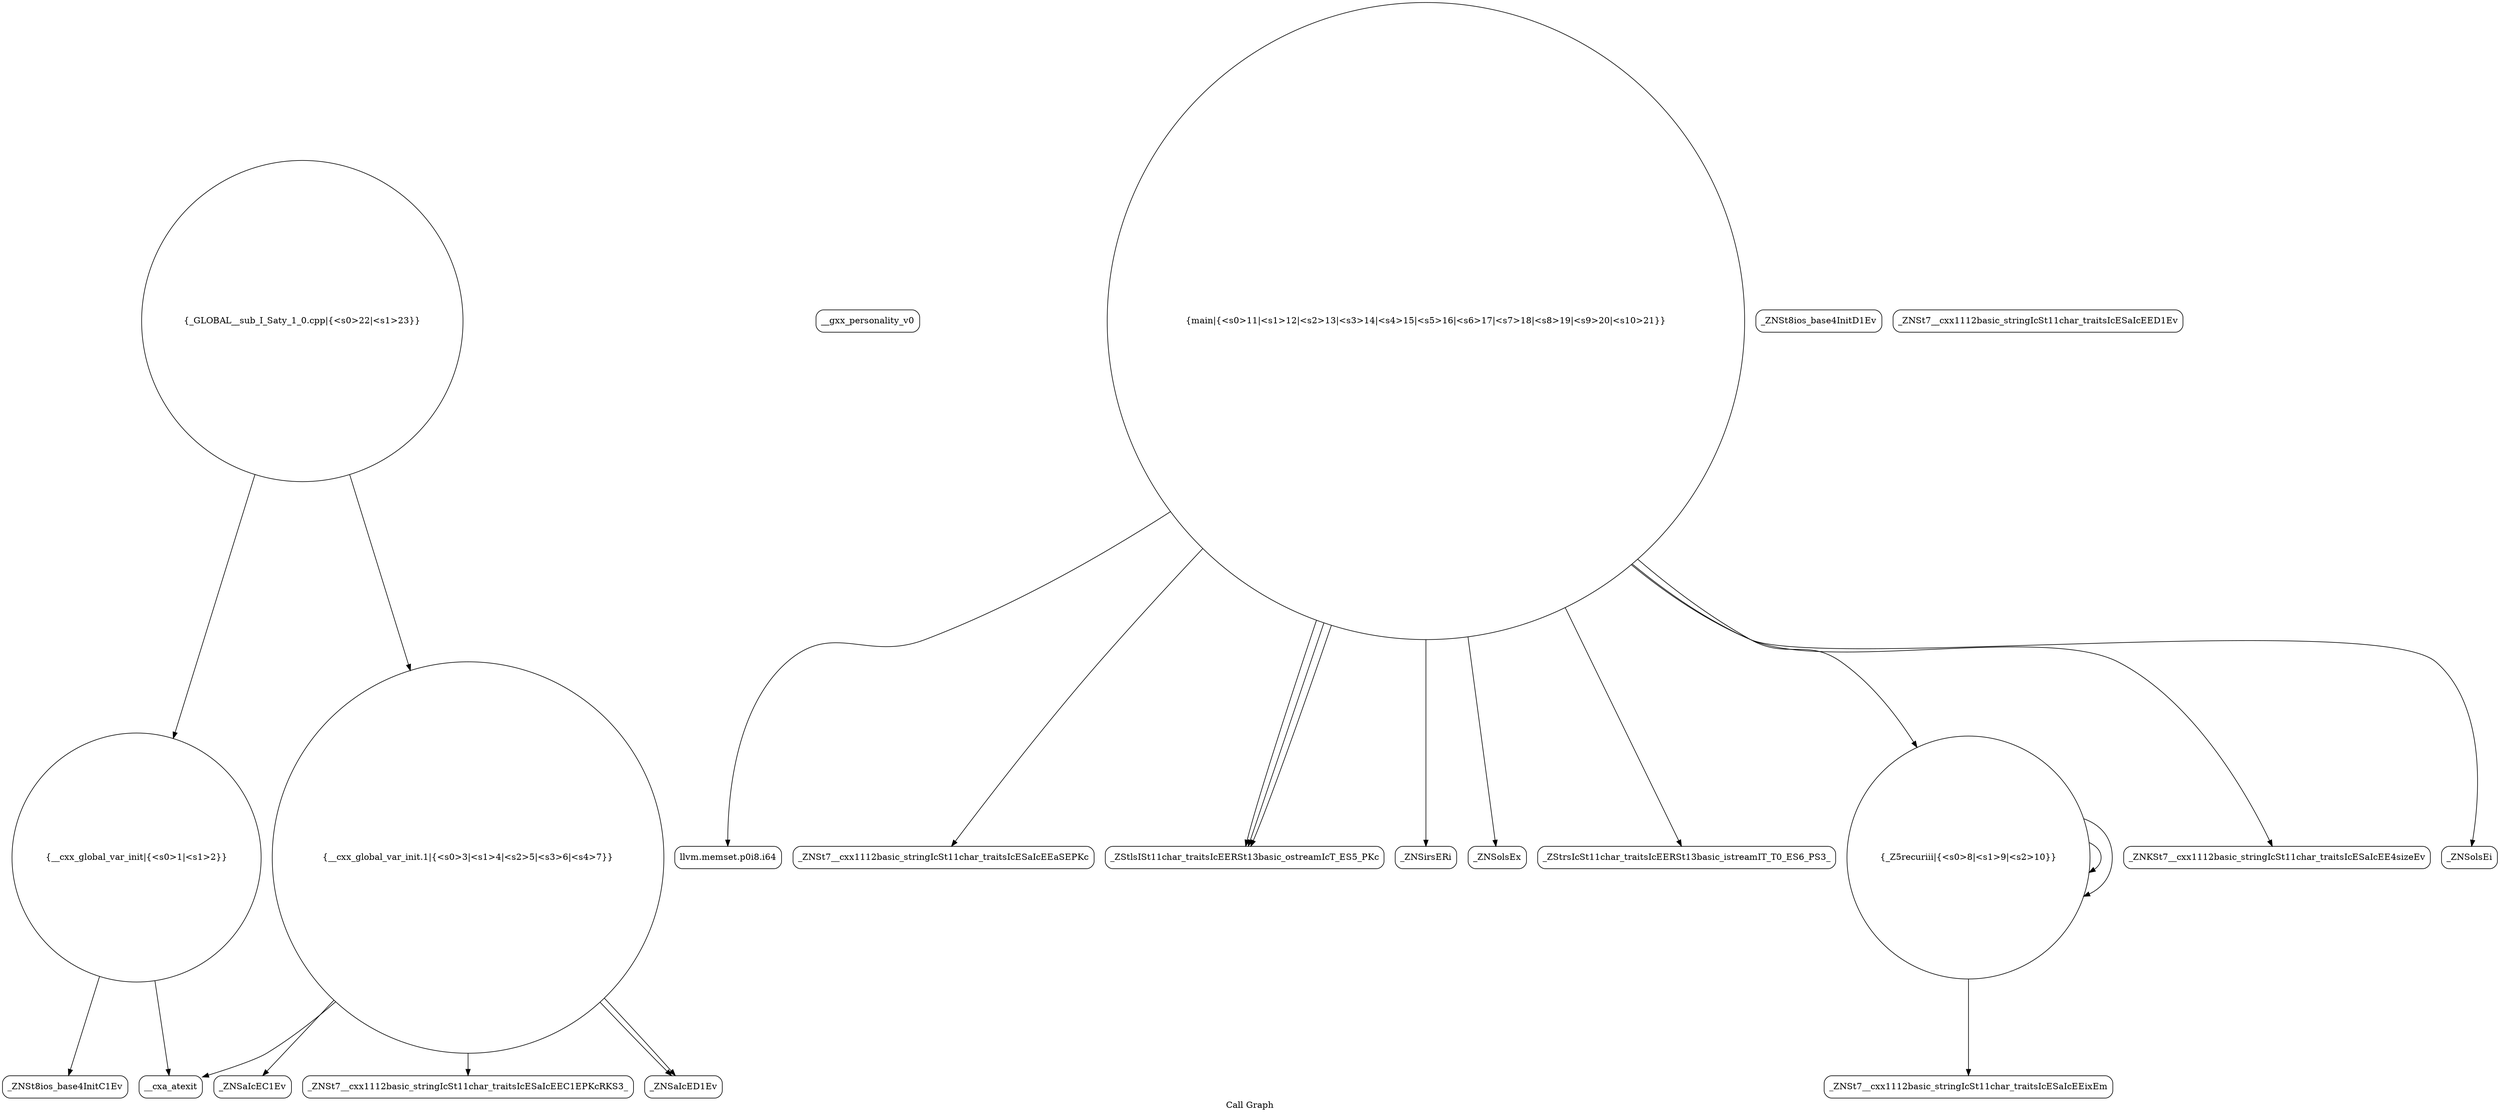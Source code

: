 digraph "Call Graph" {
	label="Call Graph";

	Node0x562af388cda0 [shape=record,shape=circle,label="{__cxx_global_var_init|{<s0>1|<s1>2}}"];
	Node0x562af388cda0:s0 -> Node0x562af388d230[color=black];
	Node0x562af388cda0:s1 -> Node0x562af388d330[color=black];
	Node0x562af388d530 [shape=record,shape=Mrecord,label="{__gxx_personality_v0}"];
	Node0x562af388d8b0 [shape=record,shape=Mrecord,label="{llvm.memset.p0i8.i64}"];
	Node0x562af388dc30 [shape=record,shape=circle,label="{_GLOBAL__sub_I_Saty_1_0.cpp|{<s0>22|<s1>23}}"];
	Node0x562af388dc30:s0 -> Node0x562af388cda0[color=black];
	Node0x562af388dc30:s1 -> Node0x562af388d3b0[color=black];
	Node0x562af388d2b0 [shape=record,shape=Mrecord,label="{_ZNSt8ios_base4InitD1Ev}"];
	Node0x562af388d630 [shape=record,shape=Mrecord,label="{_ZNSt7__cxx1112basic_stringIcSt11char_traitsIcESaIcEED1Ev}"];
	Node0x562af388d9b0 [shape=record,shape=Mrecord,label="{_ZNSt7__cxx1112basic_stringIcSt11char_traitsIcESaIcEEaSEPKc}"];
	Node0x562af388d3b0 [shape=record,shape=circle,label="{__cxx_global_var_init.1|{<s0>3|<s1>4|<s2>5|<s3>6|<s4>7}}"];
	Node0x562af388d3b0:s0 -> Node0x562af388d430[color=black];
	Node0x562af388d3b0:s1 -> Node0x562af388d4b0[color=black];
	Node0x562af388d3b0:s2 -> Node0x562af388d5b0[color=black];
	Node0x562af388d3b0:s3 -> Node0x562af388d330[color=black];
	Node0x562af388d3b0:s4 -> Node0x562af388d5b0[color=black];
	Node0x562af388d730 [shape=record,shape=Mrecord,label="{_ZNSt7__cxx1112basic_stringIcSt11char_traitsIcESaIcEEixEm}"];
	Node0x562af388dab0 [shape=record,shape=Mrecord,label="{_ZStlsISt11char_traitsIcEERSt13basic_ostreamIcT_ES5_PKc}"];
	Node0x562af388d4b0 [shape=record,shape=Mrecord,label="{_ZNSt7__cxx1112basic_stringIcSt11char_traitsIcESaIcEEC1EPKcRKS3_}"];
	Node0x562af388d830 [shape=record,shape=Mrecord,label="{_ZNSirsERi}"];
	Node0x562af388dbb0 [shape=record,shape=Mrecord,label="{_ZNSolsEx}"];
	Node0x562af388d230 [shape=record,shape=Mrecord,label="{_ZNSt8ios_base4InitC1Ev}"];
	Node0x562af388d5b0 [shape=record,shape=Mrecord,label="{_ZNSaIcED1Ev}"];
	Node0x562af388d930 [shape=record,shape=Mrecord,label="{_ZStrsIcSt11char_traitsIcEERSt13basic_istreamIT_T0_ES6_PS3_}"];
	Node0x562af388d330 [shape=record,shape=Mrecord,label="{__cxa_atexit}"];
	Node0x562af388d6b0 [shape=record,shape=circle,label="{_Z5recuriii|{<s0>8|<s1>9|<s2>10}}"];
	Node0x562af388d6b0:s0 -> Node0x562af388d730[color=black];
	Node0x562af388d6b0:s1 -> Node0x562af388d6b0[color=black];
	Node0x562af388d6b0:s2 -> Node0x562af388d6b0[color=black];
	Node0x562af388da30 [shape=record,shape=Mrecord,label="{_ZNKSt7__cxx1112basic_stringIcSt11char_traitsIcESaIcEE4sizeEv}"];
	Node0x562af388d430 [shape=record,shape=Mrecord,label="{_ZNSaIcEC1Ev}"];
	Node0x562af388d7b0 [shape=record,shape=circle,label="{main|{<s0>11|<s1>12|<s2>13|<s3>14|<s4>15|<s5>16|<s6>17|<s7>18|<s8>19|<s9>20|<s10>21}}"];
	Node0x562af388d7b0:s0 -> Node0x562af388d830[color=black];
	Node0x562af388d7b0:s1 -> Node0x562af388d8b0[color=black];
	Node0x562af388d7b0:s2 -> Node0x562af388d930[color=black];
	Node0x562af388d7b0:s3 -> Node0x562af388d9b0[color=black];
	Node0x562af388d7b0:s4 -> Node0x562af388da30[color=black];
	Node0x562af388d7b0:s5 -> Node0x562af388d6b0[color=black];
	Node0x562af388d7b0:s6 -> Node0x562af388dab0[color=black];
	Node0x562af388d7b0:s7 -> Node0x562af388db30[color=black];
	Node0x562af388d7b0:s8 -> Node0x562af388dab0[color=black];
	Node0x562af388d7b0:s9 -> Node0x562af388dbb0[color=black];
	Node0x562af388d7b0:s10 -> Node0x562af388dab0[color=black];
	Node0x562af388db30 [shape=record,shape=Mrecord,label="{_ZNSolsEi}"];
}
